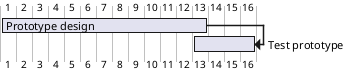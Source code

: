 {
  "sha1": "59js8c77034oz5rlrg80q7zofrj2oag",
  "insertion": {
    "when": "2024-05-30T20:48:20.694Z",
    "user": "plantuml@gmail.com"
  }
}
@startgantt
[Prototype design] lasts 13 days
[Test prototype] lasts 4 days
[Test prototype] ends 3 days after [Prototype design]'s end
@endgantt
